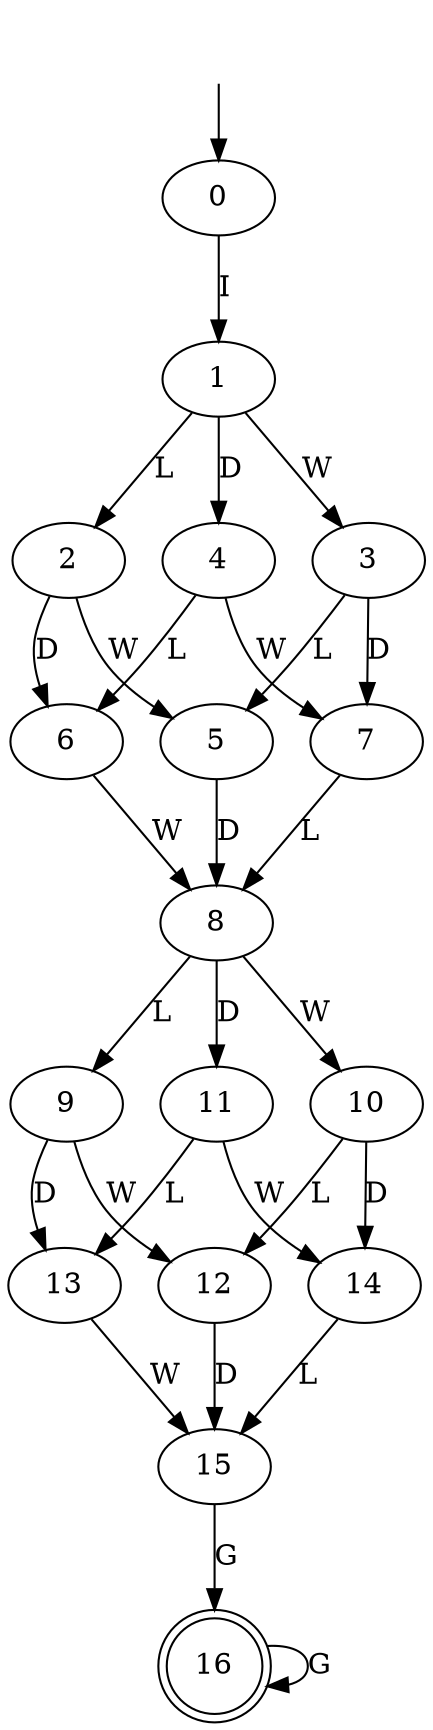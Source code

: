 digraph TA {
  0 [label="0"];
  1 [label="1"];
  2 [label="2"];
  3 [label="3"];
  4 [label="4"];
  5 [label="5"];
  6 [label="6"];
  7 [label="7"];
  8 [label="8"];
  9 [label="9"];
  10 [label="10"];
  11 [label="11"];
  12 [label="12"];
  13 [label="13"];
  14 [label="14"];
  15 [label="15"];
  16 [label="16", shape=doublecircle];
  0 -> 1 [ label="I" ];
  1 -> 2 [ label="L" ];
  1 -> 3 [ label="W" ];
  1 -> 4 [ label="D" ];
  2 -> 5 [ label="W" ];
  2 -> 6 [ label="D" ];
  3 -> 5 [ label="L" ];
  3 -> 7 [ label="D" ];
  4 -> 7 [ label="W" ];
  4 -> 6 [ label="L" ];
  5 -> 8 [ label="D" ];
  6 -> 8 [ label="W" ];
  7 -> 8 [ label="L" ];
  8 -> 9 [ label="L" ];
  8 -> 10 [ label="W" ];
  8 -> 11 [ label="D" ];
  9 -> 12 [ label="W" ];
  9 -> 13 [ label="D" ];
  10 -> 12 [ label="L" ];
  10 -> 14 [ label="D" ];
  11 -> 14 [ label="W" ];
  11 -> 13 [ label="L" ];
  12 -> 15 [ label="D" ];
  13 -> 15 [ label="W" ];
  14 -> 15 [ label="L" ];
  15 -> 16 [ label="G" ];
  16 -> 16 [ label="G" ];
__start0 [label="", shape=none];
__start0 -> 0  [label=""];
}